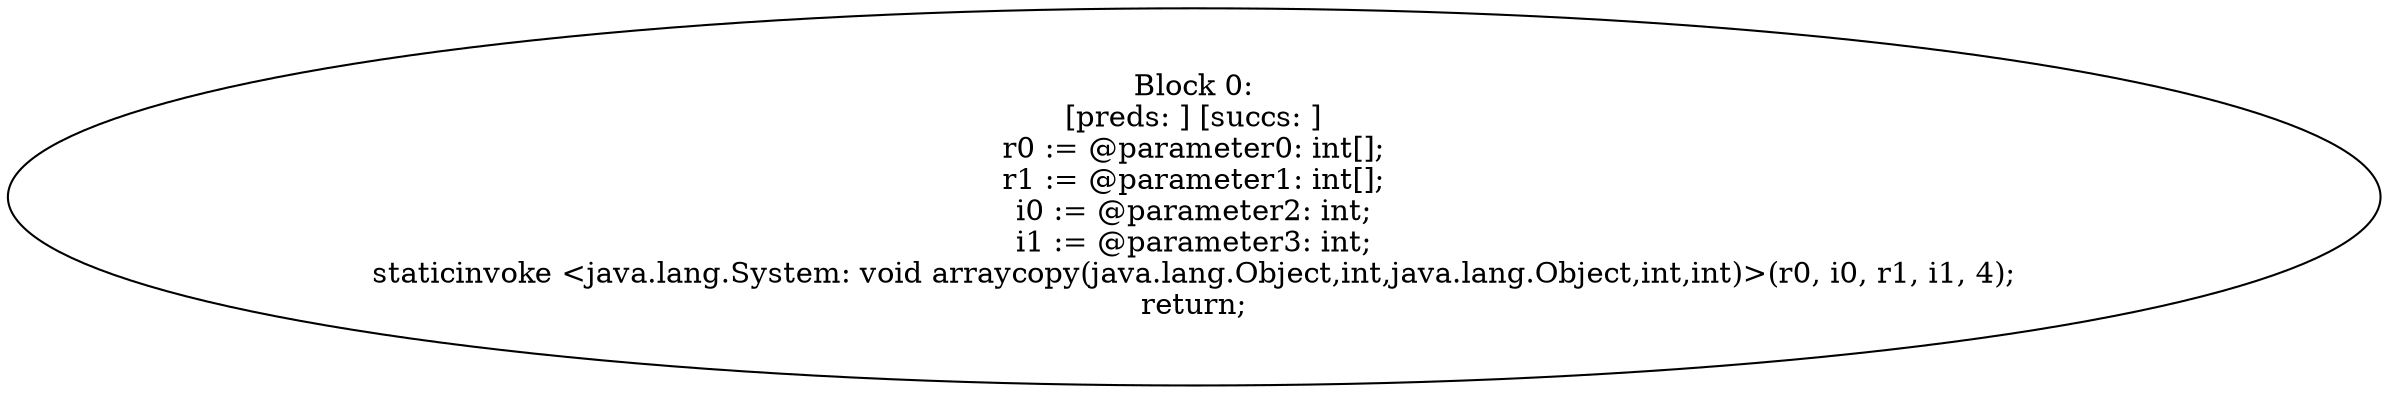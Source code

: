 digraph "unitGraph" {
    "Block 0:
[preds: ] [succs: ]
r0 := @parameter0: int[];
r1 := @parameter1: int[];
i0 := @parameter2: int;
i1 := @parameter3: int;
staticinvoke <java.lang.System: void arraycopy(java.lang.Object,int,java.lang.Object,int,int)>(r0, i0, r1, i1, 4);
return;
"
}
